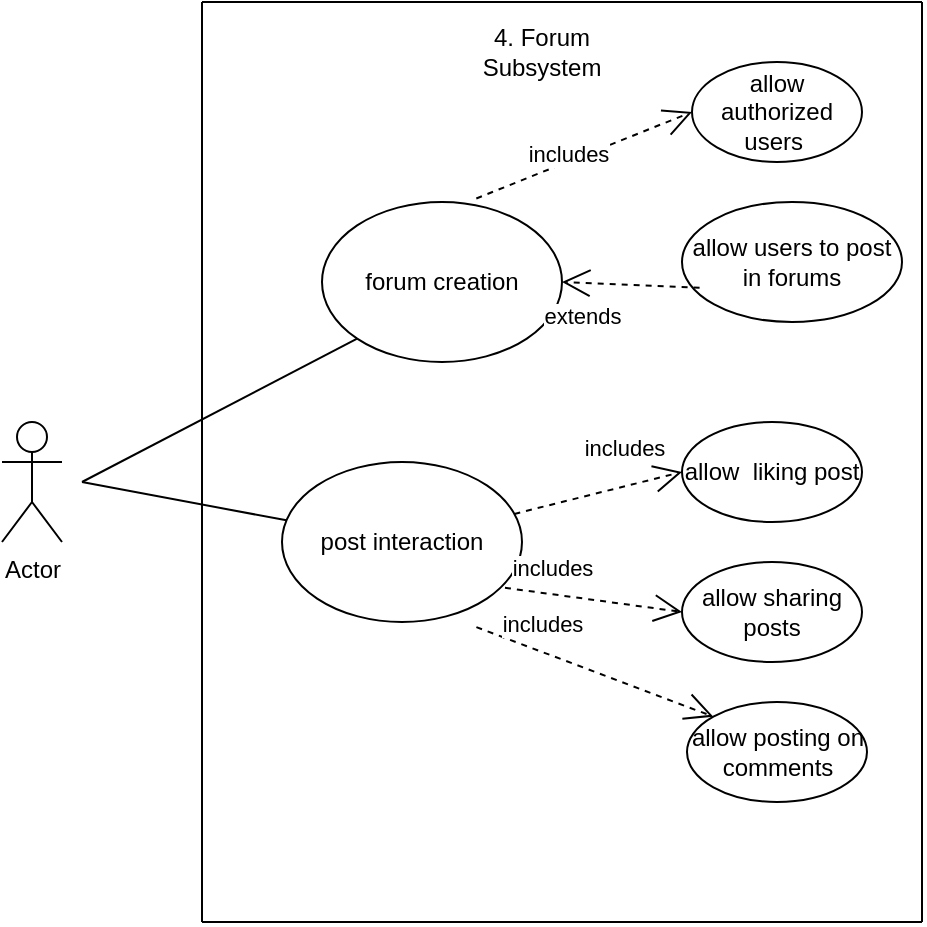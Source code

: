 <mxfile>
    <diagram name="Page-1" id="pyriwlf67giPjVCogMMf">
        <mxGraphModel dx="1097" dy="787" grid="1" gridSize="10" guides="1" tooltips="1" connect="1" arrows="1" fold="1" page="1" pageScale="1" pageWidth="850" pageHeight="1100" math="0" shadow="0">
            <root>
                <mxCell id="0"/>
                <mxCell id="1" parent="0"/>
                <mxCell id="ULhVJu0OLDamCF9XUSA2-9" value="forum creation" style="ellipse;whiteSpace=wrap;html=1;" parent="1" vertex="1">
                    <mxGeometry x="300" y="600" width="120" height="80" as="geometry"/>
                </mxCell>
                <mxCell id="ULhVJu0OLDamCF9XUSA2-10" value="post interaction" style="ellipse;whiteSpace=wrap;html=1;" parent="1" vertex="1">
                    <mxGeometry x="280" y="730" width="120" height="80" as="geometry"/>
                </mxCell>
                <mxCell id="ULhVJu0OLDamCF9XUSA2-11" value="Actor" style="shape=umlActor;verticalLabelPosition=bottom;verticalAlign=top;html=1;outlineConnect=0;" parent="1" vertex="1">
                    <mxGeometry x="140" y="710" width="30" height="60" as="geometry"/>
                </mxCell>
                <mxCell id="ULhVJu0OLDamCF9XUSA2-12" value="" style="endArrow=none;html=1;rounded=0;" parent="1" target="ULhVJu0OLDamCF9XUSA2-10" edge="1">
                    <mxGeometry width="50" height="50" relative="1" as="geometry">
                        <mxPoint x="180" y="740" as="sourcePoint"/>
                        <mxPoint x="400" y="670" as="targetPoint"/>
                    </mxGeometry>
                </mxCell>
                <mxCell id="ULhVJu0OLDamCF9XUSA2-13" value="" style="endArrow=none;html=1;rounded=0;" parent="1" edge="1">
                    <mxGeometry width="50" height="50" relative="1" as="geometry">
                        <mxPoint x="240" y="960" as="sourcePoint"/>
                        <mxPoint x="600" y="960" as="targetPoint"/>
                        <Array as="points"/>
                    </mxGeometry>
                </mxCell>
                <mxCell id="ULhVJu0OLDamCF9XUSA2-14" value="allow authorized users&amp;nbsp;" style="ellipse;whiteSpace=wrap;html=1;" parent="1" vertex="1">
                    <mxGeometry x="485" y="530" width="85" height="50" as="geometry"/>
                </mxCell>
                <mxCell id="ULhVJu0OLDamCF9XUSA2-15" value="allow users to post in forums" style="ellipse;whiteSpace=wrap;html=1;" parent="1" vertex="1">
                    <mxGeometry x="480" y="600" width="110" height="60" as="geometry"/>
                </mxCell>
                <mxCell id="ULhVJu0OLDamCF9XUSA2-16" value="allow&amp;nbsp; liking post" style="ellipse;whiteSpace=wrap;html=1;" parent="1" vertex="1">
                    <mxGeometry x="480" y="710" width="90" height="50" as="geometry"/>
                </mxCell>
                <mxCell id="ULhVJu0OLDamCF9XUSA2-17" value="allow sharing posts" style="ellipse;whiteSpace=wrap;html=1;" parent="1" vertex="1">
                    <mxGeometry x="480" y="780" width="90" height="50" as="geometry"/>
                </mxCell>
                <mxCell id="ULhVJu0OLDamCF9XUSA2-18" value="includes" style="endArrow=open;endSize=12;dashed=1;html=1;rounded=0;entryX=0;entryY=0.5;entryDx=0;entryDy=0;exitX=0.643;exitY=-0.022;exitDx=0;exitDy=0;exitPerimeter=0;" parent="1" source="ULhVJu0OLDamCF9XUSA2-9" target="ULhVJu0OLDamCF9XUSA2-14" edge="1">
                    <mxGeometry x="-0.126" y="3" width="160" relative="1" as="geometry">
                        <mxPoint x="430" y="539" as="sourcePoint"/>
                        <mxPoint x="555" y="539" as="targetPoint"/>
                        <mxPoint as="offset"/>
                    </mxGeometry>
                </mxCell>
                <mxCell id="ULhVJu0OLDamCF9XUSA2-19" value="extends" style="endArrow=open;endSize=12;dashed=1;html=1;rounded=0;entryX=1;entryY=0.5;entryDx=0;entryDy=0;exitX=0.08;exitY=0.714;exitDx=0;exitDy=0;exitPerimeter=0;" parent="1" source="ULhVJu0OLDamCF9XUSA2-15" target="ULhVJu0OLDamCF9XUSA2-9" edge="1">
                    <mxGeometry x="0.697" y="17" width="160" relative="1" as="geometry">
                        <mxPoint x="450" y="600" as="sourcePoint"/>
                        <mxPoint x="520" y="586" as="targetPoint"/>
                        <mxPoint as="offset"/>
                    </mxGeometry>
                </mxCell>
                <mxCell id="ULhVJu0OLDamCF9XUSA2-20" value="includes" style="endArrow=open;endSize=12;dashed=1;html=1;rounded=0;entryX=0;entryY=0.5;entryDx=0;entryDy=0;" parent="1" source="ULhVJu0OLDamCF9XUSA2-10" target="ULhVJu0OLDamCF9XUSA2-16" edge="1">
                    <mxGeometry x="0.408" y="19" width="160" relative="1" as="geometry">
                        <mxPoint x="400" y="780" as="sourcePoint"/>
                        <mxPoint x="510" y="640" as="targetPoint"/>
                        <mxPoint as="offset"/>
                    </mxGeometry>
                </mxCell>
                <mxCell id="ULhVJu0OLDamCF9XUSA2-21" value="includes" style="endArrow=open;endSize=12;dashed=1;html=1;rounded=0;exitX=0.929;exitY=0.786;exitDx=0;exitDy=0;exitPerimeter=0;entryX=0;entryY=0.5;entryDx=0;entryDy=0;" parent="1" source="ULhVJu0OLDamCF9XUSA2-10" target="ULhVJu0OLDamCF9XUSA2-17" edge="1">
                    <mxGeometry x="-0.516" y="13" width="160" relative="1" as="geometry">
                        <mxPoint x="450" y="700" as="sourcePoint"/>
                        <mxPoint x="480" y="830" as="targetPoint"/>
                        <mxPoint as="offset"/>
                    </mxGeometry>
                </mxCell>
                <mxCell id="ULhVJu0OLDamCF9XUSA2-22" value="" style="endArrow=none;html=1;rounded=0;entryX=0;entryY=1;entryDx=0;entryDy=0;" parent="1" target="ULhVJu0OLDamCF9XUSA2-9" edge="1">
                    <mxGeometry width="50" height="50" relative="1" as="geometry">
                        <mxPoint x="180" y="740" as="sourcePoint"/>
                        <mxPoint x="290" y="700" as="targetPoint"/>
                    </mxGeometry>
                </mxCell>
                <mxCell id="ULhVJu0OLDamCF9XUSA2-24" value="allow posting on comments" style="ellipse;whiteSpace=wrap;html=1;" parent="1" vertex="1">
                    <mxGeometry x="482.5" y="850" width="90" height="50" as="geometry"/>
                </mxCell>
                <mxCell id="ULhVJu0OLDamCF9XUSA2-26" value="includes" style="endArrow=open;endSize=12;dashed=1;html=1;rounded=0;entryX=0;entryY=0;entryDx=0;entryDy=0;exitX=0.81;exitY=1.032;exitDx=0;exitDy=0;exitPerimeter=0;" parent="1" source="ULhVJu0OLDamCF9XUSA2-10" target="ULhVJu0OLDamCF9XUSA2-24" edge="1">
                    <mxGeometry x="-0.516" y="13" width="160" relative="1" as="geometry">
                        <mxPoint x="411" y="870" as="sourcePoint"/>
                        <mxPoint x="490" y="840" as="targetPoint"/>
                        <mxPoint as="offset"/>
                    </mxGeometry>
                </mxCell>
                <mxCell id="ULhVJu0OLDamCF9XUSA2-29" value="" style="endArrow=none;html=1;rounded=0;" parent="1" edge="1">
                    <mxGeometry width="50" height="50" relative="1" as="geometry">
                        <mxPoint x="240" y="960" as="sourcePoint"/>
                        <mxPoint x="240" y="500" as="targetPoint"/>
                    </mxGeometry>
                </mxCell>
                <mxCell id="ULhVJu0OLDamCF9XUSA2-30" value="" style="endArrow=none;html=1;rounded=0;" parent="1" edge="1">
                    <mxGeometry width="50" height="50" relative="1" as="geometry">
                        <mxPoint x="600" y="960" as="sourcePoint"/>
                        <mxPoint x="600" y="500" as="targetPoint"/>
                    </mxGeometry>
                </mxCell>
                <mxCell id="ULhVJu0OLDamCF9XUSA2-31" value="" style="endArrow=none;html=1;rounded=0;" parent="1" edge="1">
                    <mxGeometry width="50" height="50" relative="1" as="geometry">
                        <mxPoint x="240" y="500" as="sourcePoint"/>
                        <mxPoint x="600" y="500" as="targetPoint"/>
                        <Array as="points"/>
                    </mxGeometry>
                </mxCell>
                <mxCell id="ULhVJu0OLDamCF9XUSA2-32" value="4. Forum Subsystem" style="text;html=1;align=center;verticalAlign=middle;whiteSpace=wrap;rounded=0;" parent="1" vertex="1">
                    <mxGeometry x="380" y="510" width="60" height="30" as="geometry"/>
                </mxCell>
            </root>
        </mxGraphModel>
    </diagram>
</mxfile>